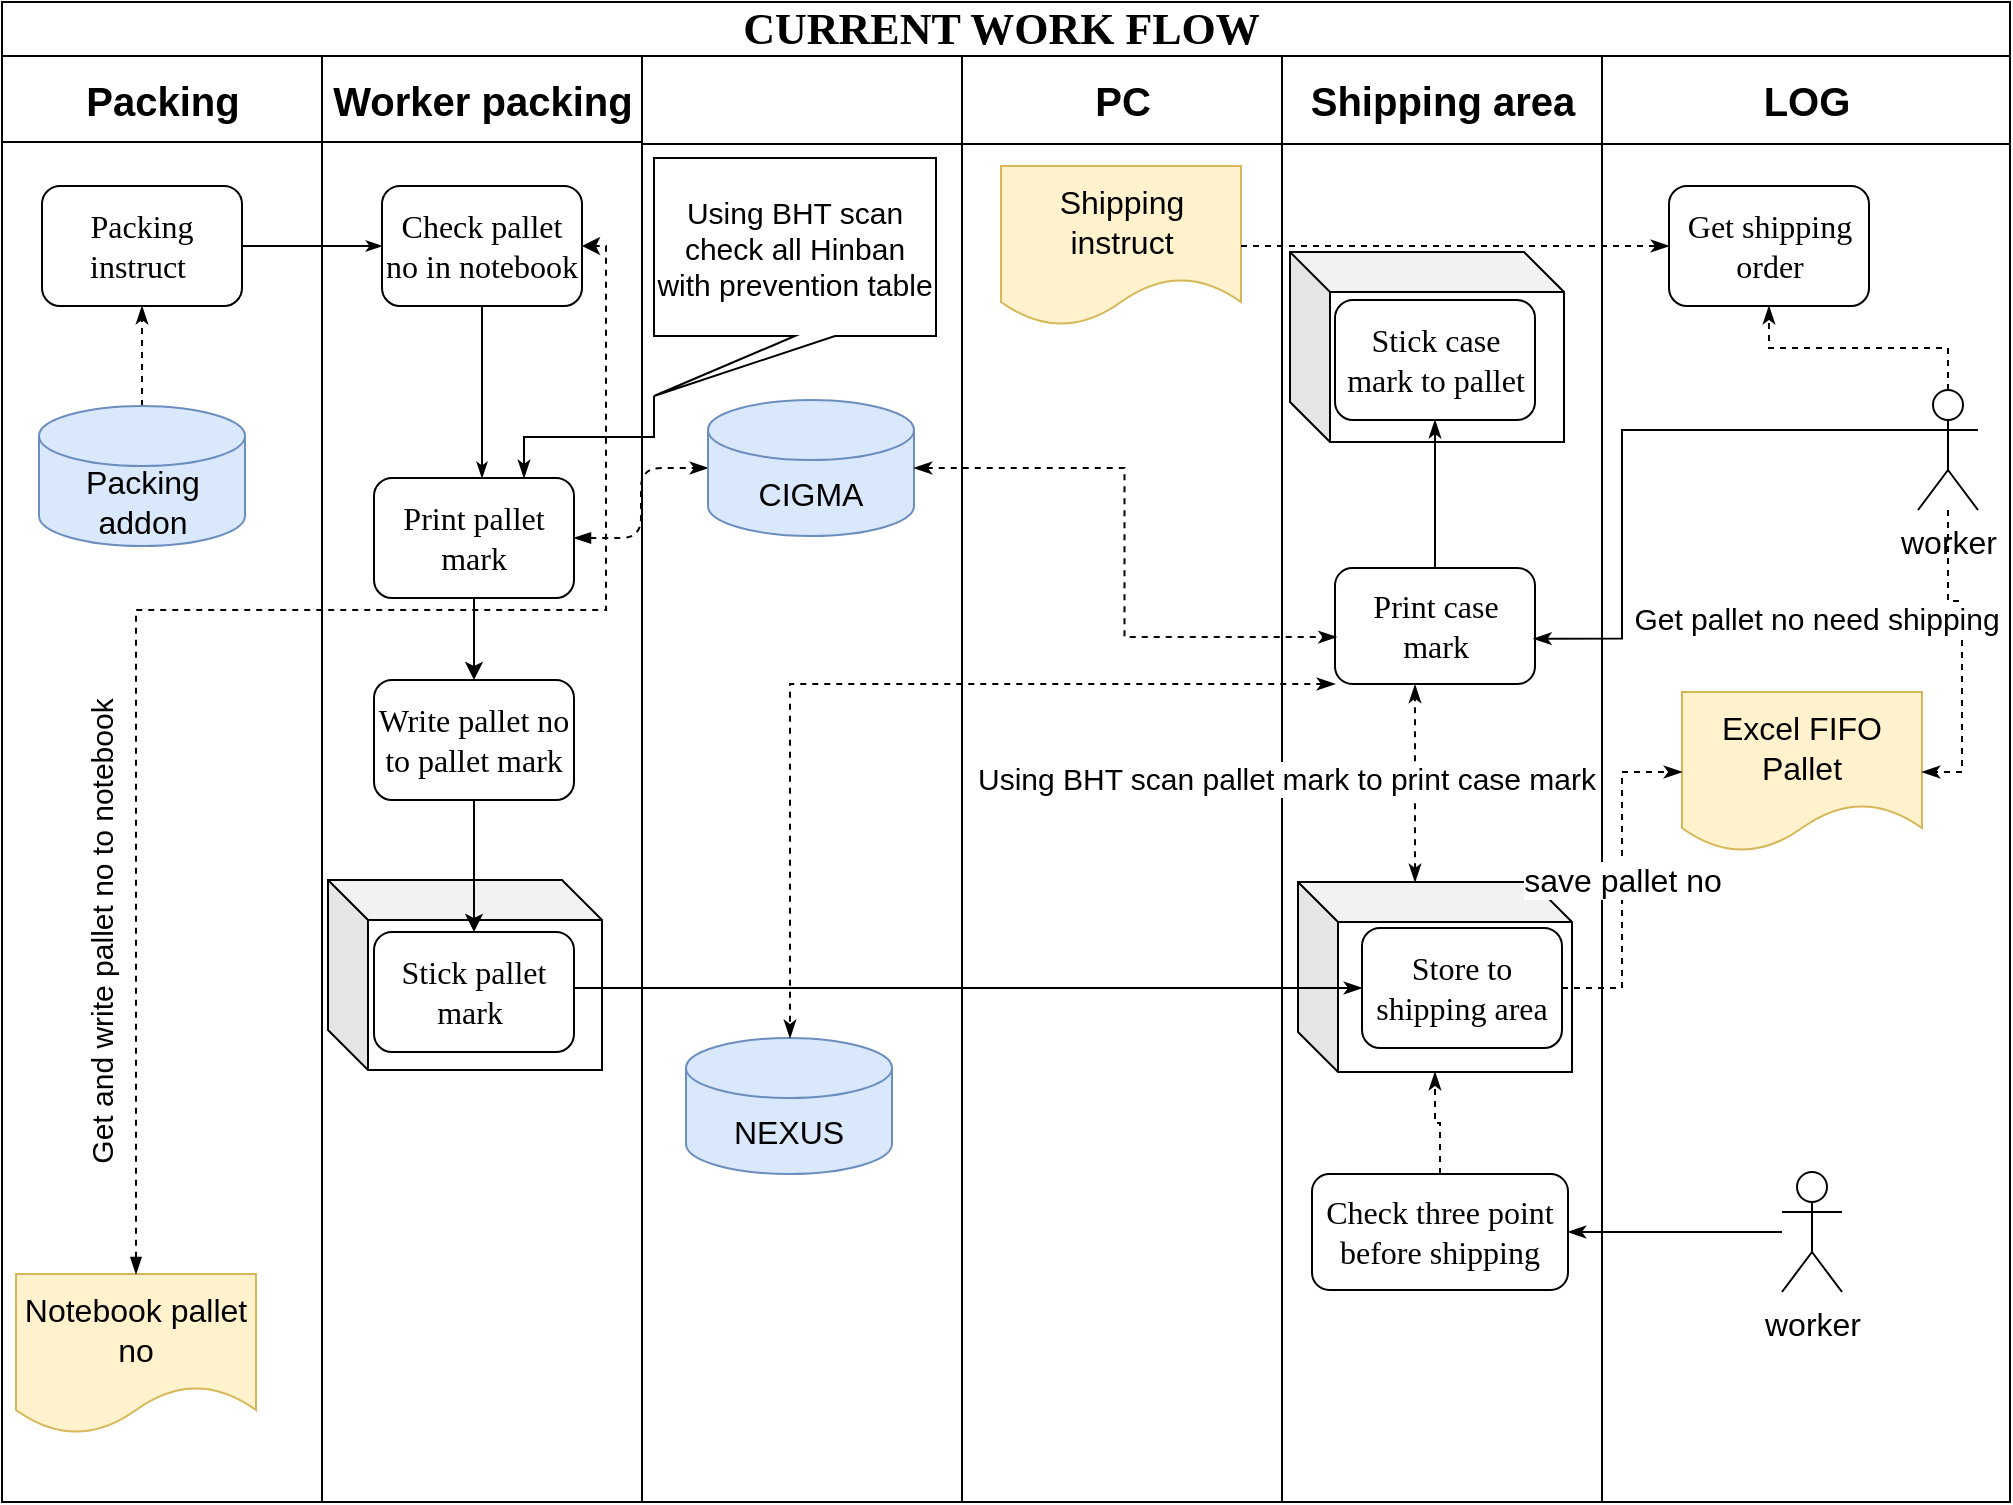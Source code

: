 <mxfile version="13.9.7" type="github" pages="2">
  <diagram name="Current" id="74e2e168-ea6b-b213-b513-2b3c1d86103e">
    <mxGraphModel dx="1185" dy="635" grid="0" gridSize="10" guides="1" tooltips="1" connect="1" arrows="1" fold="1" page="1" pageScale="1" pageWidth="1100" pageHeight="850" background="#ffffff" math="0" shadow="0">
      <root>
        <mxCell id="0" />
        <mxCell id="1" parent="0" />
        <mxCell id="77e6c97f196da883-1" value="CURRENT WORK FLOW&amp;nbsp;" style="swimlane;html=1;childLayout=stackLayout;startSize=27;rounded=0;shadow=0;labelBackgroundColor=none;strokeWidth=1;fontFamily=Verdana;fontSize=22;align=center;" parent="1" vertex="1">
          <mxGeometry x="26" y="40" width="1004" height="750" as="geometry" />
        </mxCell>
        <mxCell id="77e6c97f196da883-2" value="Packing" style="swimlane;html=1;startSize=43;fontSize=20;align=center;" parent="77e6c97f196da883-1" vertex="1">
          <mxGeometry y="27" width="160" height="723" as="geometry" />
        </mxCell>
        <mxCell id="77e6c97f196da883-8" value="Packing instruct&amp;nbsp;" style="rounded=1;whiteSpace=wrap;html=1;shadow=0;labelBackgroundColor=none;strokeWidth=1;fontFamily=Verdana;fontSize=16;align=center;fontStyle=0" parent="77e6c97f196da883-2" vertex="1">
          <mxGeometry x="20" y="65" width="100" height="60" as="geometry" />
        </mxCell>
        <mxCell id="e00w-yxAYKYn5aTXczRn-8" style="edgeStyle=orthogonalEdgeStyle;rounded=0;orthogonalLoop=1;jettySize=auto;html=1;entryX=0.5;entryY=1;entryDx=0;entryDy=0;dashed=1;startArrow=none;startFill=0;endArrow=classicThin;endFill=1;fontSize=16;" edge="1" parent="77e6c97f196da883-2" source="e00w-yxAYKYn5aTXczRn-7" target="77e6c97f196da883-8">
          <mxGeometry relative="1" as="geometry" />
        </mxCell>
        <mxCell id="e00w-yxAYKYn5aTXczRn-7" value="Packing addon" style="shape=cylinder3;whiteSpace=wrap;html=1;boundedLbl=1;backgroundOutline=1;size=15;fontSize=16;align=center;fillColor=#dae8fc;strokeColor=#6c8ebf;" vertex="1" parent="77e6c97f196da883-2">
          <mxGeometry x="18.5" y="175" width="103" height="70" as="geometry" />
        </mxCell>
        <mxCell id="e00w-yxAYKYn5aTXczRn-4" value="Notebook pallet no" style="shape=document;whiteSpace=wrap;html=1;boundedLbl=1;fontSize=16;align=center;fillColor=#fff2cc;strokeColor=#d6b656;" vertex="1" parent="77e6c97f196da883-2">
          <mxGeometry x="7" y="609" width="120" height="80" as="geometry" />
        </mxCell>
        <mxCell id="77e6c97f196da883-26" style="edgeStyle=orthogonalEdgeStyle;rounded=1;html=1;labelBackgroundColor=none;startArrow=none;startFill=0;startSize=5;endArrow=classicThin;endFill=1;endSize=5;jettySize=auto;orthogonalLoop=1;strokeWidth=1;fontFamily=Verdana;fontSize=8" parent="77e6c97f196da883-1" source="77e6c97f196da883-8" target="77e6c97f196da883-11" edge="1">
          <mxGeometry relative="1" as="geometry" />
        </mxCell>
        <mxCell id="77e6c97f196da883-28" style="edgeStyle=orthogonalEdgeStyle;rounded=1;html=1;labelBackgroundColor=none;startArrow=blockThin;startFill=1;endArrow=classicThin;endFill=1;jettySize=auto;orthogonalLoop=1;strokeWidth=1;fontFamily=Verdana;fontSize=8;entryX=0;entryY=0.5;entryDx=0;entryDy=0;entryPerimeter=0;dashed=1;" parent="77e6c97f196da883-1" source="77e6c97f196da883-9" target="e00w-yxAYKYn5aTXczRn-6" edge="1">
          <mxGeometry relative="1" as="geometry">
            <mxPoint x="350" y="212.0" as="targetPoint" />
          </mxGeometry>
        </mxCell>
        <mxCell id="77e6c97f196da883-3" value="Worker packing" style="swimlane;html=1;startSize=43;fontSize=20;" parent="77e6c97f196da883-1" vertex="1">
          <mxGeometry x="160" y="27" width="160" height="723" as="geometry" />
        </mxCell>
        <mxCell id="e00w-yxAYKYn5aTXczRn-12" value="" style="shape=cube;whiteSpace=wrap;html=1;boundedLbl=1;backgroundOutline=1;darkOpacity=0.05;darkOpacity2=0.1;labelBackgroundColor=none;fontSize=16;align=center;" vertex="1" parent="77e6c97f196da883-3">
          <mxGeometry x="3" y="412" width="137" height="95" as="geometry" />
        </mxCell>
        <mxCell id="77e6c97f196da883-11" value="Check pallet no in notebook" style="rounded=1;whiteSpace=wrap;html=1;shadow=0;labelBackgroundColor=none;strokeWidth=1;fontFamily=Verdana;fontSize=16;align=center;fontStyle=0" parent="77e6c97f196da883-3" vertex="1">
          <mxGeometry x="30" y="65" width="100" height="60" as="geometry" />
        </mxCell>
        <mxCell id="e00w-yxAYKYn5aTXczRn-1" style="edgeStyle=orthogonalEdgeStyle;rounded=0;orthogonalLoop=1;jettySize=auto;html=1;exitX=0.5;exitY=1;exitDx=0;exitDy=0;entryX=0.5;entryY=0;entryDx=0;entryDy=0;fontSize=22;" edge="1" parent="77e6c97f196da883-3" source="77e6c97f196da883-9" target="77e6c97f196da883-10">
          <mxGeometry relative="1" as="geometry" />
        </mxCell>
        <mxCell id="77e6c97f196da883-9" value="Print pallet mark" style="rounded=1;whiteSpace=wrap;html=1;shadow=0;labelBackgroundColor=none;strokeWidth=1;fontFamily=Verdana;fontSize=16;align=center;fontStyle=0" parent="77e6c97f196da883-3" vertex="1">
          <mxGeometry x="26" y="211" width="100" height="60" as="geometry" />
        </mxCell>
        <mxCell id="77e6c97f196da883-27" style="edgeStyle=orthogonalEdgeStyle;rounded=1;html=1;labelBackgroundColor=none;startArrow=none;startFill=0;startSize=5;endArrow=classicThin;endFill=1;endSize=5;jettySize=auto;orthogonalLoop=1;strokeWidth=1;fontFamily=Verdana;fontSize=8" parent="77e6c97f196da883-3" source="77e6c97f196da883-11" target="77e6c97f196da883-9" edge="1">
          <mxGeometry relative="1" as="geometry">
            <Array as="points">
              <mxPoint x="80" y="152" />
              <mxPoint x="80" y="152" />
            </Array>
          </mxGeometry>
        </mxCell>
        <mxCell id="e00w-yxAYKYn5aTXczRn-3" style="edgeStyle=orthogonalEdgeStyle;rounded=0;orthogonalLoop=1;jettySize=auto;html=1;exitX=0.5;exitY=1;exitDx=0;exitDy=0;fontSize=16;" edge="1" parent="77e6c97f196da883-3" source="77e6c97f196da883-10" target="e00w-yxAYKYn5aTXczRn-2">
          <mxGeometry relative="1" as="geometry" />
        </mxCell>
        <mxCell id="77e6c97f196da883-10" value="Write pallet no to pallet mark" style="rounded=1;whiteSpace=wrap;html=1;shadow=0;labelBackgroundColor=none;strokeWidth=1;fontFamily=Verdana;fontSize=16;align=center;" parent="77e6c97f196da883-3" vertex="1">
          <mxGeometry x="26" y="312" width="100" height="60" as="geometry" />
        </mxCell>
        <mxCell id="e00w-yxAYKYn5aTXczRn-2" value="Stick pallet mark&amp;nbsp;" style="rounded=1;whiteSpace=wrap;html=1;shadow=0;labelBackgroundColor=none;strokeWidth=1;fontFamily=Verdana;fontSize=16;align=center;" vertex="1" parent="77e6c97f196da883-3">
          <mxGeometry x="26" y="438" width="100" height="60" as="geometry" />
        </mxCell>
        <mxCell id="77e6c97f196da883-4" value="" style="swimlane;html=1;startSize=44;fontSize=20;" parent="77e6c97f196da883-1" vertex="1">
          <mxGeometry x="320" y="27" width="160" height="723" as="geometry" />
        </mxCell>
        <mxCell id="e00w-yxAYKYn5aTXczRn-6" value="CIGMA" style="shape=cylinder3;whiteSpace=wrap;html=1;boundedLbl=1;backgroundOutline=1;size=15;fontSize=16;align=center;labelBackgroundColor=none;fillColor=#dae8fc;strokeColor=#6c8ebf;" vertex="1" parent="77e6c97f196da883-4">
          <mxGeometry x="33" y="172" width="103" height="68" as="geometry" />
        </mxCell>
        <mxCell id="e00w-yxAYKYn5aTXczRn-24" value="Using BHT scan check all Hinban with prevention table" style="shape=callout;whiteSpace=wrap;html=1;perimeter=calloutPerimeter;labelBackgroundColor=none;fontSize=15;align=center;position2=0;" vertex="1" parent="77e6c97f196da883-4">
          <mxGeometry x="6" y="51" width="141" height="119" as="geometry" />
        </mxCell>
        <mxCell id="77e6c97f196da883-5" value="PC" style="swimlane;html=1;startSize=44;fontSize=20;" parent="77e6c97f196da883-1" vertex="1">
          <mxGeometry x="480" y="27" width="160" height="723" as="geometry" />
        </mxCell>
        <mxCell id="e00w-yxAYKYn5aTXczRn-11" value="Shipping instruct" style="shape=document;whiteSpace=wrap;html=1;boundedLbl=1;fontSize=16;align=center;fillColor=#fff2cc;strokeColor=#d6b656;" vertex="1" parent="77e6c97f196da883-5">
          <mxGeometry x="19.5" y="55" width="120" height="80" as="geometry" />
        </mxCell>
        <mxCell id="e00w-yxAYKYn5aTXczRn-15" style="edgeStyle=orthogonalEdgeStyle;rounded=0;orthogonalLoop=1;jettySize=auto;html=1;exitX=1;exitY=0.5;exitDx=0;exitDy=0;startArrow=none;startFill=0;endArrow=classicThin;endFill=1;fontSize=16;dashed=1;" edge="1" parent="77e6c97f196da883-1" source="e00w-yxAYKYn5aTXczRn-11" target="e00w-yxAYKYn5aTXczRn-14">
          <mxGeometry relative="1" as="geometry" />
        </mxCell>
        <mxCell id="77e6c97f196da883-6" value="Shipping area" style="swimlane;html=1;startSize=44;fontSize=20;" parent="77e6c97f196da883-1" vertex="1">
          <mxGeometry x="640" y="27" width="160" height="723" as="geometry" />
        </mxCell>
        <mxCell id="e00w-yxAYKYn5aTXczRn-34" value="" style="shape=cube;whiteSpace=wrap;html=1;boundedLbl=1;backgroundOutline=1;darkOpacity=0.05;darkOpacity2=0.1;labelBackgroundColor=none;fontSize=16;align=center;" vertex="1" parent="77e6c97f196da883-6">
          <mxGeometry x="4" y="98" width="137" height="95" as="geometry" />
        </mxCell>
        <mxCell id="e00w-yxAYKYn5aTXczRn-29" value="Using BHT scan pallet mark to print case mark" style="edgeStyle=orthogonalEdgeStyle;rounded=0;orthogonalLoop=1;jettySize=auto;html=1;exitX=0;exitY=0;exitDx=58.5;exitDy=0;exitPerimeter=0;entryX=0.4;entryY=1.006;entryDx=0;entryDy=0;entryPerimeter=0;dashed=1;startArrow=classicThin;startFill=1;endArrow=classicThin;endFill=1;fontSize=15;" edge="1" parent="77e6c97f196da883-6" source="e00w-yxAYKYn5aTXczRn-13" target="e00w-yxAYKYn5aTXczRn-27">
          <mxGeometry x="0.064" y="65" relative="1" as="geometry">
            <mxPoint as="offset" />
          </mxGeometry>
        </mxCell>
        <mxCell id="e00w-yxAYKYn5aTXczRn-13" value="" style="shape=cube;whiteSpace=wrap;html=1;boundedLbl=1;backgroundOutline=1;darkOpacity=0.05;darkOpacity2=0.1;labelBackgroundColor=none;fontSize=16;align=center;" vertex="1" parent="77e6c97f196da883-6">
          <mxGeometry x="8" y="413" width="137" height="95" as="geometry" />
        </mxCell>
        <mxCell id="e00w-yxAYKYn5aTXczRn-9" value="Store to shipping area" style="rounded=1;whiteSpace=wrap;html=1;shadow=0;labelBackgroundColor=none;strokeWidth=1;fontFamily=Verdana;fontSize=16;align=center;" vertex="1" parent="77e6c97f196da883-6">
          <mxGeometry x="40" y="436" width="100" height="60" as="geometry" />
        </mxCell>
        <mxCell id="e00w-yxAYKYn5aTXczRn-33" style="edgeStyle=orthogonalEdgeStyle;rounded=0;orthogonalLoop=1;jettySize=auto;html=1;exitX=0.5;exitY=0;exitDx=0;exitDy=0;startArrow=none;startFill=0;endArrow=classicThin;endFill=1;fontSize=15;" edge="1" parent="77e6c97f196da883-6" source="e00w-yxAYKYn5aTXczRn-27" target="e00w-yxAYKYn5aTXczRn-31">
          <mxGeometry relative="1" as="geometry">
            <mxPoint x="75" y="210" as="targetPoint" />
          </mxGeometry>
        </mxCell>
        <mxCell id="e00w-yxAYKYn5aTXczRn-27" value="Print case mark" style="rounded=1;whiteSpace=wrap;html=1;shadow=0;labelBackgroundColor=none;strokeWidth=1;fontFamily=Verdana;fontSize=16;align=center;fontStyle=0" vertex="1" parent="77e6c97f196da883-6">
          <mxGeometry x="26.5" y="256" width="100" height="58" as="geometry" />
        </mxCell>
        <mxCell id="e00w-yxAYKYn5aTXczRn-31" value="Stick case mark to pallet" style="rounded=1;whiteSpace=wrap;html=1;shadow=0;labelBackgroundColor=none;strokeWidth=1;fontFamily=Verdana;fontSize=16;align=center;fontStyle=0" vertex="1" parent="77e6c97f196da883-6">
          <mxGeometry x="26.5" y="122" width="100" height="60" as="geometry" />
        </mxCell>
        <mxCell id="e00w-yxAYKYn5aTXczRn-38" style="edgeStyle=orthogonalEdgeStyle;rounded=0;orthogonalLoop=1;jettySize=auto;html=1;exitX=0.5;exitY=0;exitDx=0;exitDy=0;startArrow=none;startFill=0;endArrow=classicThin;endFill=1;fontSize=15;dashed=1;" edge="1" parent="77e6c97f196da883-6" source="e00w-yxAYKYn5aTXczRn-36" target="e00w-yxAYKYn5aTXczRn-13">
          <mxGeometry relative="1" as="geometry" />
        </mxCell>
        <mxCell id="e00w-yxAYKYn5aTXczRn-36" value="Check three point before shipping" style="rounded=1;whiteSpace=wrap;html=1;shadow=0;labelBackgroundColor=none;strokeWidth=1;fontFamily=Verdana;fontSize=16;align=center;fontStyle=0" vertex="1" parent="77e6c97f196da883-6">
          <mxGeometry x="15" y="559" width="128" height="58" as="geometry" />
        </mxCell>
        <mxCell id="77e6c97f196da883-7" value="LOG" style="swimlane;html=1;startSize=44;fontSize=20;" parent="77e6c97f196da883-1" vertex="1">
          <mxGeometry x="800" y="27" width="204" height="723" as="geometry" />
        </mxCell>
        <mxCell id="e00w-yxAYKYn5aTXczRn-14" value="Get shipping order" style="rounded=1;whiteSpace=wrap;html=1;shadow=0;labelBackgroundColor=none;strokeWidth=1;fontFamily=Verdana;fontSize=16;align=center;fontStyle=0" vertex="1" parent="77e6c97f196da883-7">
          <mxGeometry x="33.5" y="65" width="100" height="60" as="geometry" />
        </mxCell>
        <mxCell id="e00w-yxAYKYn5aTXczRn-16" value="Excel FIFO Pallet" style="shape=document;whiteSpace=wrap;html=1;boundedLbl=1;fontSize=16;align=center;fillColor=#fff2cc;strokeColor=#d6b656;" vertex="1" parent="77e6c97f196da883-7">
          <mxGeometry x="40" y="318" width="120" height="80" as="geometry" />
        </mxCell>
        <mxCell id="e00w-yxAYKYn5aTXczRn-19" style="edgeStyle=orthogonalEdgeStyle;rounded=0;orthogonalLoop=1;jettySize=auto;html=1;exitX=0.5;exitY=0;exitDx=0;exitDy=0;exitPerimeter=0;entryX=0.5;entryY=1;entryDx=0;entryDy=0;dashed=1;startArrow=none;startFill=0;endArrow=classicThin;endFill=1;fontSize=16;" edge="1" parent="77e6c97f196da883-7" source="e00w-yxAYKYn5aTXczRn-18" target="e00w-yxAYKYn5aTXczRn-14">
          <mxGeometry relative="1" as="geometry" />
        </mxCell>
        <mxCell id="e00w-yxAYKYn5aTXczRn-20" style="edgeStyle=orthogonalEdgeStyle;rounded=0;orthogonalLoop=1;jettySize=auto;html=1;entryX=1;entryY=0.5;entryDx=0;entryDy=0;dashed=1;startArrow=none;startFill=0;endArrow=classicThin;endFill=1;fontSize=16;" edge="1" parent="77e6c97f196da883-7" source="e00w-yxAYKYn5aTXczRn-18" target="e00w-yxAYKYn5aTXczRn-16">
          <mxGeometry relative="1" as="geometry" />
        </mxCell>
        <mxCell id="e00w-yxAYKYn5aTXczRn-21" value="Get pallet no need shipping" style="edgeLabel;html=1;align=center;verticalAlign=middle;resizable=0;points=[];fontSize=15;" vertex="1" connectable="0" parent="e00w-yxAYKYn5aTXczRn-20">
          <mxGeometry x="-0.343" relative="1" as="geometry">
            <mxPoint x="-72.33" y="8.5" as="offset" />
          </mxGeometry>
        </mxCell>
        <mxCell id="e00w-yxAYKYn5aTXczRn-18" value="worker" style="shape=umlActor;verticalLabelPosition=bottom;verticalAlign=top;html=1;outlineConnect=0;labelBackgroundColor=none;fontSize=16;align=center;" vertex="1" parent="77e6c97f196da883-7">
          <mxGeometry x="158" y="167" width="30" height="60" as="geometry" />
        </mxCell>
        <mxCell id="e00w-yxAYKYn5aTXczRn-35" value="worker" style="shape=umlActor;verticalLabelPosition=bottom;verticalAlign=top;html=1;outlineConnect=0;labelBackgroundColor=none;fontSize=16;align=center;" vertex="1" parent="77e6c97f196da883-7">
          <mxGeometry x="90" y="558" width="30" height="60" as="geometry" />
        </mxCell>
        <mxCell id="e00w-yxAYKYn5aTXczRn-5" style="edgeStyle=orthogonalEdgeStyle;rounded=0;orthogonalLoop=1;jettySize=auto;html=1;entryX=1;entryY=0.5;entryDx=0;entryDy=0;fontSize=16;startArrow=blockThin;startFill=1;dashed=1;" edge="1" parent="77e6c97f196da883-1" source="e00w-yxAYKYn5aTXczRn-4" target="77e6c97f196da883-11">
          <mxGeometry relative="1" as="geometry">
            <Array as="points">
              <mxPoint x="67" y="304" />
              <mxPoint x="302" y="304" />
              <mxPoint x="302" y="122" />
            </Array>
          </mxGeometry>
        </mxCell>
        <mxCell id="e00w-yxAYKYn5aTXczRn-22" value="Get and write pallet no to notebook" style="edgeLabel;html=1;align=center;verticalAlign=middle;resizable=0;points=[];fontSize=15;horizontal=0;" vertex="1" connectable="0" parent="e00w-yxAYKYn5aTXczRn-5">
          <mxGeometry x="0.019" y="-1" relative="1" as="geometry">
            <mxPoint x="-73.5" y="160" as="offset" />
          </mxGeometry>
        </mxCell>
        <mxCell id="e00w-yxAYKYn5aTXczRn-10" style="edgeStyle=orthogonalEdgeStyle;rounded=0;orthogonalLoop=1;jettySize=auto;html=1;exitX=1;exitY=0.5;exitDx=0;exitDy=0;entryX=0;entryY=0.5;entryDx=0;entryDy=0;startArrow=none;startFill=0;endArrow=classicThin;endFill=1;fontSize=16;" edge="1" parent="77e6c97f196da883-1" source="e00w-yxAYKYn5aTXczRn-2" target="e00w-yxAYKYn5aTXczRn-9">
          <mxGeometry relative="1" as="geometry">
            <Array as="points">
              <mxPoint x="286" y="493" />
            </Array>
          </mxGeometry>
        </mxCell>
        <mxCell id="e00w-yxAYKYn5aTXczRn-17" value="save pallet no" style="edgeStyle=orthogonalEdgeStyle;rounded=0;orthogonalLoop=1;jettySize=auto;html=1;exitX=1;exitY=0.5;exitDx=0;exitDy=0;entryX=0;entryY=0.5;entryDx=0;entryDy=0;dashed=1;startArrow=none;startFill=0;endArrow=classicThin;endFill=1;fontSize=16;" edge="1" parent="77e6c97f196da883-1" source="e00w-yxAYKYn5aTXczRn-9" target="e00w-yxAYKYn5aTXczRn-16">
          <mxGeometry relative="1" as="geometry" />
        </mxCell>
        <mxCell id="e00w-yxAYKYn5aTXczRn-26" style="edgeStyle=orthogonalEdgeStyle;rounded=0;orthogonalLoop=1;jettySize=auto;html=1;exitX=0;exitY=0;exitDx=0;exitDy=119.0;exitPerimeter=0;entryX=0.75;entryY=0;entryDx=0;entryDy=0;startArrow=none;startFill=0;endArrow=classicThin;endFill=1;fontSize=15;" edge="1" parent="77e6c97f196da883-1" source="e00w-yxAYKYn5aTXczRn-24" target="77e6c97f196da883-9">
          <mxGeometry relative="1" as="geometry" />
        </mxCell>
        <mxCell id="e00w-yxAYKYn5aTXczRn-28" style="edgeStyle=orthogonalEdgeStyle;rounded=0;orthogonalLoop=1;jettySize=auto;html=1;exitX=1;exitY=0.5;exitDx=0;exitDy=0;exitPerimeter=0;startArrow=classicThin;startFill=1;endArrow=classicThin;endFill=1;fontSize=15;dashed=1;entryX=0.008;entryY=0.595;entryDx=0;entryDy=0;entryPerimeter=0;" edge="1" parent="77e6c97f196da883-1" source="e00w-yxAYKYn5aTXczRn-6" target="e00w-yxAYKYn5aTXczRn-27">
          <mxGeometry relative="1" as="geometry" />
        </mxCell>
        <mxCell id="e00w-yxAYKYn5aTXczRn-30" style="edgeStyle=orthogonalEdgeStyle;rounded=0;orthogonalLoop=1;jettySize=auto;html=1;exitX=0;exitY=0.333;exitDx=0;exitDy=0;exitPerimeter=0;startArrow=none;startFill=0;endArrow=classicThin;endFill=1;fontSize=15;entryX=0.992;entryY=0.609;entryDx=0;entryDy=0;entryPerimeter=0;" edge="1" parent="77e6c97f196da883-1" source="e00w-yxAYKYn5aTXczRn-18" target="e00w-yxAYKYn5aTXczRn-27">
          <mxGeometry relative="1" as="geometry">
            <Array as="points">
              <mxPoint x="810" y="214" />
              <mxPoint x="810" y="318" />
            </Array>
          </mxGeometry>
        </mxCell>
        <mxCell id="e00w-yxAYKYn5aTXczRn-37" style="edgeStyle=orthogonalEdgeStyle;rounded=0;orthogonalLoop=1;jettySize=auto;html=1;entryX=1;entryY=0.5;entryDx=0;entryDy=0;startArrow=none;startFill=0;endArrow=classicThin;endFill=1;fontSize=15;" edge="1" parent="77e6c97f196da883-1" source="e00w-yxAYKYn5aTXczRn-35" target="e00w-yxAYKYn5aTXczRn-36">
          <mxGeometry relative="1" as="geometry" />
        </mxCell>
        <mxCell id="s5CG_gHvKGmUseortpxA-1" value="NEXUS" style="shape=cylinder3;whiteSpace=wrap;html=1;boundedLbl=1;backgroundOutline=1;size=15;fontSize=16;align=center;labelBackgroundColor=none;fillColor=#dae8fc;strokeColor=#6c8ebf;" vertex="1" parent="1">
          <mxGeometry x="368" y="558" width="103" height="68" as="geometry" />
        </mxCell>
        <mxCell id="s5CG_gHvKGmUseortpxA-2" style="edgeStyle=orthogonalEdgeStyle;rounded=0;orthogonalLoop=1;jettySize=auto;html=1;exitX=0;exitY=1;exitDx=0;exitDy=0;dashed=1;startArrow=classicThin;startFill=1;endArrow=classicThin;endFill=1;fontSize=15;" edge="1" parent="1" source="e00w-yxAYKYn5aTXczRn-27" target="s5CG_gHvKGmUseortpxA-1">
          <mxGeometry relative="1" as="geometry">
            <Array as="points">
              <mxPoint x="420" y="381" />
            </Array>
          </mxGeometry>
        </mxCell>
      </root>
    </mxGraphModel>
  </diagram>
  <diagram name="Future" id="eqZoArt0mq8MgodFWQRX">
    <mxGraphModel dx="1422" dy="762" grid="0" gridSize="10" guides="1" tooltips="1" connect="1" arrows="1" fold="1" page="1" pageScale="1" pageWidth="1100" pageHeight="850" background="#ffffff" math="0" shadow="0">
      <root>
        <mxCell id="B8QY8wbBtPq4I7X3Ei7j-0" />
        <mxCell id="B8QY8wbBtPq4I7X3Ei7j-1" parent="B8QY8wbBtPq4I7X3Ei7j-0" />
        <mxCell id="B8QY8wbBtPq4I7X3Ei7j-2" value="FUTURE WORK FLOW&amp;nbsp;" style="swimlane;html=1;childLayout=stackLayout;startSize=27;rounded=0;shadow=0;labelBackgroundColor=none;strokeWidth=1;fontFamily=Verdana;fontSize=22;align=center;" vertex="1" parent="B8QY8wbBtPq4I7X3Ei7j-1">
          <mxGeometry x="26" y="40" width="1013.5" height="750" as="geometry" />
        </mxCell>
        <mxCell id="B8QY8wbBtPq4I7X3Ei7j-3" value="Packing" style="swimlane;html=1;startSize=43;fontSize=20;align=center;" vertex="1" parent="B8QY8wbBtPq4I7X3Ei7j-2">
          <mxGeometry y="27" width="160" height="723" as="geometry" />
        </mxCell>
        <mxCell id="B8QY8wbBtPq4I7X3Ei7j-4" value="Packing instruct&amp;nbsp;" style="rounded=1;whiteSpace=wrap;html=1;shadow=0;labelBackgroundColor=none;strokeWidth=1;fontFamily=Verdana;fontSize=16;align=center;fontStyle=0" vertex="1" parent="B8QY8wbBtPq4I7X3Ei7j-3">
          <mxGeometry x="20" y="65" width="100" height="60" as="geometry" />
        </mxCell>
        <mxCell id="B8QY8wbBtPq4I7X3Ei7j-5" style="edgeStyle=orthogonalEdgeStyle;rounded=0;orthogonalLoop=1;jettySize=auto;html=1;entryX=0.5;entryY=1;entryDx=0;entryDy=0;dashed=1;startArrow=none;startFill=0;endArrow=classicThin;endFill=1;fontSize=16;" edge="1" parent="B8QY8wbBtPq4I7X3Ei7j-3" source="B8QY8wbBtPq4I7X3Ei7j-6" target="B8QY8wbBtPq4I7X3Ei7j-4">
          <mxGeometry relative="1" as="geometry" />
        </mxCell>
        <mxCell id="B8QY8wbBtPq4I7X3Ei7j-6" value="Packing addon" style="shape=cylinder3;whiteSpace=wrap;html=1;boundedLbl=1;backgroundOutline=1;size=15;fontSize=16;align=center;fillColor=#dae8fc;strokeColor=#6c8ebf;" vertex="1" parent="B8QY8wbBtPq4I7X3Ei7j-3">
          <mxGeometry x="18.5" y="175" width="103" height="70" as="geometry" />
        </mxCell>
        <mxCell id="yw4HqE5ja8Tq_uy6SZgm-0" value="FIFO PALLET" style="shape=cylinder3;whiteSpace=wrap;html=1;boundedLbl=1;backgroundOutline=1;size=15;fontSize=16;align=center;fillColor=#dae8fc;strokeColor=#6c8ebf;" vertex="1" parent="B8QY8wbBtPq4I7X3Ei7j-3">
          <mxGeometry x="15" y="606" width="103" height="70" as="geometry" />
        </mxCell>
        <mxCell id="B8QY8wbBtPq4I7X3Ei7j-10" value="Worker packing" style="swimlane;html=1;startSize=43;fontSize=20;" vertex="1" parent="B8QY8wbBtPq4I7X3Ei7j-2">
          <mxGeometry x="160" y="27" width="160" height="723" as="geometry" />
        </mxCell>
        <mxCell id="B8QY8wbBtPq4I7X3Ei7j-11" value="" style="shape=cube;whiteSpace=wrap;html=1;boundedLbl=1;backgroundOutline=1;darkOpacity=0.05;darkOpacity2=0.1;labelBackgroundColor=none;fontSize=16;align=center;" vertex="1" parent="B8QY8wbBtPq4I7X3Ei7j-10">
          <mxGeometry x="3" y="412" width="137" height="95" as="geometry" />
        </mxCell>
        <mxCell id="B8QY8wbBtPq4I7X3Ei7j-13" style="edgeStyle=orthogonalEdgeStyle;rounded=0;orthogonalLoop=1;jettySize=auto;html=1;exitX=0.5;exitY=1;exitDx=0;exitDy=0;fontSize=22;" edge="1" parent="B8QY8wbBtPq4I7X3Ei7j-10" source="B8QY8wbBtPq4I7X3Ei7j-14" target="B8QY8wbBtPq4I7X3Ei7j-11">
          <mxGeometry relative="1" as="geometry">
            <mxPoint x="76" y="312" as="targetPoint" />
            <Array as="points">
              <mxPoint x="72" y="271" />
            </Array>
          </mxGeometry>
        </mxCell>
        <mxCell id="B8QY8wbBtPq4I7X3Ei7j-14" value="Print pallet mark, have pallet no" style="rounded=1;whiteSpace=wrap;html=1;shadow=0;labelBackgroundColor=none;strokeWidth=1;fontFamily=Verdana;fontSize=16;align=center;fontStyle=0" vertex="1" parent="B8QY8wbBtPq4I7X3Ei7j-10">
          <mxGeometry x="26" y="211" width="100" height="60" as="geometry" />
        </mxCell>
        <mxCell id="B8QY8wbBtPq4I7X3Ei7j-18" value="Stick pallet mark&amp;nbsp;" style="rounded=1;whiteSpace=wrap;html=1;shadow=0;labelBackgroundColor=none;strokeWidth=1;fontFamily=Verdana;fontSize=16;align=center;" vertex="1" parent="B8QY8wbBtPq4I7X3Ei7j-10">
          <mxGeometry x="26" y="438" width="100" height="60" as="geometry" />
        </mxCell>
        <mxCell id="B8QY8wbBtPq4I7X3Ei7j-19" value="" style="swimlane;html=1;startSize=44;fontSize=20;" vertex="1" parent="B8QY8wbBtPq4I7X3Ei7j-2">
          <mxGeometry x="320" y="27" width="160" height="723" as="geometry" />
        </mxCell>
        <mxCell id="B8QY8wbBtPq4I7X3Ei7j-21" value="Using BHT scan check all Hinban with prevention table" style="shape=callout;whiteSpace=wrap;html=1;perimeter=calloutPerimeter;labelBackgroundColor=none;fontSize=15;align=center;position2=0;" vertex="1" parent="B8QY8wbBtPq4I7X3Ei7j-19">
          <mxGeometry x="6" y="51" width="141" height="119" as="geometry" />
        </mxCell>
        <mxCell id="yw4HqE5ja8Tq_uy6SZgm-3" value="NEXUS" style="shape=cylinder3;whiteSpace=wrap;html=1;boundedLbl=1;backgroundOutline=1;size=15;fontSize=16;align=center;labelBackgroundColor=none;fillColor=#dae8fc;strokeColor=#6c8ebf;" vertex="1" parent="B8QY8wbBtPq4I7X3Ei7j-19">
          <mxGeometry x="22" y="491" width="103" height="68" as="geometry" />
        </mxCell>
        <mxCell id="B8QY8wbBtPq4I7X3Ei7j-22" value="PC" style="swimlane;html=1;startSize=44;fontSize=20;" vertex="1" parent="B8QY8wbBtPq4I7X3Ei7j-2">
          <mxGeometry x="480" y="27" width="160" height="723" as="geometry" />
        </mxCell>
        <mxCell id="B8QY8wbBtPq4I7X3Ei7j-20" value="CIGMA" style="shape=cylinder3;whiteSpace=wrap;html=1;boundedLbl=1;backgroundOutline=1;size=15;fontSize=16;align=center;labelBackgroundColor=none;fillColor=#dae8fc;strokeColor=#6c8ebf;" vertex="1" parent="B8QY8wbBtPq4I7X3Ei7j-22">
          <mxGeometry x="19.5" y="256" width="103" height="68" as="geometry" />
        </mxCell>
        <mxCell id="yw4HqE5ja8Tq_uy6SZgm-2" value="PPS" style="shape=cylinder3;whiteSpace=wrap;html=1;boundedLbl=1;backgroundOutline=1;size=15;fontSize=16;align=center;labelBackgroundColor=none;fillColor=#dae8fc;strokeColor=#6c8ebf;" vertex="1" parent="B8QY8wbBtPq4I7X3Ei7j-22">
          <mxGeometry x="23" y="61" width="107" height="68" as="geometry" />
        </mxCell>
        <mxCell id="B8QY8wbBtPq4I7X3Ei7j-24" style="edgeStyle=orthogonalEdgeStyle;rounded=0;orthogonalLoop=1;jettySize=auto;html=1;exitX=1;exitY=0.5;exitDx=0;exitDy=0;startArrow=classicThin;startFill=1;endArrow=classicThin;endFill=1;fontSize=16;dashed=1;exitPerimeter=0;" edge="1" parent="B8QY8wbBtPq4I7X3Ei7j-2" source="yw4HqE5ja8Tq_uy6SZgm-2" target="B8QY8wbBtPq4I7X3Ei7j-36">
          <mxGeometry relative="1" as="geometry">
            <mxPoint x="619.5" y="122" as="sourcePoint" />
          </mxGeometry>
        </mxCell>
        <mxCell id="B8QY8wbBtPq4I7X3Ei7j-25" value="Shipping area" style="swimlane;html=1;startSize=44;fontSize=20;" vertex="1" parent="B8QY8wbBtPq4I7X3Ei7j-2">
          <mxGeometry x="640" y="27" width="169.5" height="723" as="geometry" />
        </mxCell>
        <mxCell id="B8QY8wbBtPq4I7X3Ei7j-26" value="" style="shape=cube;whiteSpace=wrap;html=1;boundedLbl=1;backgroundOutline=1;darkOpacity=0.05;darkOpacity2=0.1;labelBackgroundColor=none;fontSize=16;align=center;" vertex="1" parent="B8QY8wbBtPq4I7X3Ei7j-25">
          <mxGeometry x="4" y="98" width="137" height="95" as="geometry" />
        </mxCell>
        <mxCell id="B8QY8wbBtPq4I7X3Ei7j-27" value="Using BHT scan pallet mark to print case mark" style="edgeStyle=orthogonalEdgeStyle;rounded=0;orthogonalLoop=1;jettySize=auto;html=1;exitX=0;exitY=0;exitDx=58.5;exitDy=0;exitPerimeter=0;entryX=0.4;entryY=1.006;entryDx=0;entryDy=0;entryPerimeter=0;dashed=1;startArrow=classicThin;startFill=1;endArrow=classicThin;endFill=1;fontSize=15;" edge="1" parent="B8QY8wbBtPq4I7X3Ei7j-25" source="B8QY8wbBtPq4I7X3Ei7j-28" target="B8QY8wbBtPq4I7X3Ei7j-31">
          <mxGeometry x="0.064" y="65" relative="1" as="geometry">
            <mxPoint as="offset" />
          </mxGeometry>
        </mxCell>
        <mxCell id="B8QY8wbBtPq4I7X3Ei7j-28" value="" style="shape=cube;whiteSpace=wrap;html=1;boundedLbl=1;backgroundOutline=1;darkOpacity=0.05;darkOpacity2=0.1;labelBackgroundColor=none;fontSize=16;align=center;" vertex="1" parent="B8QY8wbBtPq4I7X3Ei7j-25">
          <mxGeometry x="8" y="381" width="137" height="95" as="geometry" />
        </mxCell>
        <mxCell id="B8QY8wbBtPq4I7X3Ei7j-29" value="Store to shipping area" style="rounded=1;whiteSpace=wrap;html=1;shadow=0;labelBackgroundColor=none;strokeWidth=1;fontFamily=Verdana;fontSize=16;align=center;" vertex="1" parent="B8QY8wbBtPq4I7X3Ei7j-25">
          <mxGeometry x="40" y="404" width="100" height="60" as="geometry" />
        </mxCell>
        <mxCell id="B8QY8wbBtPq4I7X3Ei7j-30" style="edgeStyle=orthogonalEdgeStyle;rounded=0;orthogonalLoop=1;jettySize=auto;html=1;exitX=0.5;exitY=0;exitDx=0;exitDy=0;startArrow=none;startFill=0;endArrow=classicThin;endFill=1;fontSize=15;" edge="1" parent="B8QY8wbBtPq4I7X3Ei7j-25" source="B8QY8wbBtPq4I7X3Ei7j-31" target="B8QY8wbBtPq4I7X3Ei7j-32">
          <mxGeometry relative="1" as="geometry">
            <mxPoint x="75" y="210" as="targetPoint" />
          </mxGeometry>
        </mxCell>
        <mxCell id="B8QY8wbBtPq4I7X3Ei7j-31" value="Print case mark" style="rounded=1;whiteSpace=wrap;html=1;shadow=0;labelBackgroundColor=none;strokeWidth=1;fontFamily=Verdana;fontSize=16;align=center;fontStyle=0" vertex="1" parent="B8QY8wbBtPq4I7X3Ei7j-25">
          <mxGeometry x="26.5" y="256" width="100" height="58" as="geometry" />
        </mxCell>
        <mxCell id="B8QY8wbBtPq4I7X3Ei7j-32" value="Stick case mark to pallet" style="rounded=1;whiteSpace=wrap;html=1;shadow=0;labelBackgroundColor=none;strokeWidth=1;fontFamily=Verdana;fontSize=16;align=center;fontStyle=0" vertex="1" parent="B8QY8wbBtPq4I7X3Ei7j-25">
          <mxGeometry x="26.5" y="122" width="100" height="60" as="geometry" />
        </mxCell>
        <mxCell id="B8QY8wbBtPq4I7X3Ei7j-33" style="edgeStyle=orthogonalEdgeStyle;rounded=0;orthogonalLoop=1;jettySize=auto;html=1;exitX=0.5;exitY=0;exitDx=0;exitDy=0;startArrow=none;startFill=0;endArrow=classicThin;endFill=1;fontSize=15;dashed=1;" edge="1" parent="B8QY8wbBtPq4I7X3Ei7j-25" source="yw4HqE5ja8Tq_uy6SZgm-8" target="B8QY8wbBtPq4I7X3Ei7j-28">
          <mxGeometry relative="1" as="geometry">
            <mxPoint x="79" y="559" as="sourcePoint" />
          </mxGeometry>
        </mxCell>
        <mxCell id="yw4HqE5ja8Tq_uy6SZgm-8" value="&lt;span style=&quot;font-family: &amp;#34;verdana&amp;#34; ; font-size: 16px&quot;&gt;Check three point by QR code&lt;/span&gt;" style="rhombus;whiteSpace=wrap;html=1;labelBackgroundColor=none;fontSize=15;align=center;" vertex="1" parent="B8QY8wbBtPq4I7X3Ei7j-25">
          <mxGeometry x="-24.5" y="538" width="194" height="148" as="geometry" />
        </mxCell>
        <mxCell id="yw4HqE5ja8Tq_uy6SZgm-13" style="edgeStyle=orthogonalEdgeStyle;rounded=0;orthogonalLoop=1;jettySize=auto;html=1;exitX=0;exitY=0.5;exitDx=0;exitDy=0;startArrow=none;startFill=0;endArrow=classicThin;endFill=1;fontSize=15;" edge="1" parent="B8QY8wbBtPq4I7X3Ei7j-25" source="yw4HqE5ja8Tq_uy6SZgm-8" target="B8QY8wbBtPq4I7X3Ei7j-26">
          <mxGeometry relative="1" as="geometry">
            <Array as="points">
              <mxPoint x="-24" y="470" />
              <mxPoint x="-182" y="470" />
              <mxPoint x="-182" y="146" />
            </Array>
          </mxGeometry>
        </mxCell>
        <mxCell id="yw4HqE5ja8Tq_uy6SZgm-14" value="NG" style="edgeLabel;html=1;align=center;verticalAlign=middle;resizable=0;points=[];fontSize=15;" vertex="1" connectable="0" parent="yw4HqE5ja8Tq_uy6SZgm-13">
          <mxGeometry x="-0.211" y="-2" relative="1" as="geometry">
            <mxPoint x="1" as="offset" />
          </mxGeometry>
        </mxCell>
        <mxCell id="B8QY8wbBtPq4I7X3Ei7j-35" value="LOG" style="swimlane;html=1;startSize=44;fontSize=20;" vertex="1" parent="B8QY8wbBtPq4I7X3Ei7j-2">
          <mxGeometry x="809.5" y="27" width="204" height="723" as="geometry" />
        </mxCell>
        <mxCell id="B8QY8wbBtPq4I7X3Ei7j-36" value="Get shipping order" style="rounded=1;whiteSpace=wrap;html=1;shadow=0;labelBackgroundColor=none;strokeWidth=1;fontFamily=Verdana;fontSize=16;align=center;fontStyle=0" vertex="1" parent="B8QY8wbBtPq4I7X3Ei7j-35">
          <mxGeometry x="33.5" y="65" width="100" height="60" as="geometry" />
        </mxCell>
        <mxCell id="B8QY8wbBtPq4I7X3Ei7j-38" style="edgeStyle=orthogonalEdgeStyle;rounded=0;orthogonalLoop=1;jettySize=auto;html=1;exitX=0.5;exitY=0;exitDx=0;exitDy=0;exitPerimeter=0;entryX=0.5;entryY=1;entryDx=0;entryDy=0;dashed=1;startArrow=none;startFill=0;endArrow=classicThin;endFill=1;fontSize=16;" edge="1" parent="B8QY8wbBtPq4I7X3Ei7j-35" source="B8QY8wbBtPq4I7X3Ei7j-41" target="B8QY8wbBtPq4I7X3Ei7j-36">
          <mxGeometry relative="1" as="geometry" />
        </mxCell>
        <mxCell id="B8QY8wbBtPq4I7X3Ei7j-41" value="worker" style="shape=umlActor;verticalLabelPosition=bottom;verticalAlign=top;html=1;outlineConnect=0;labelBackgroundColor=none;fontSize=16;align=center;" vertex="1" parent="B8QY8wbBtPq4I7X3Ei7j-35">
          <mxGeometry x="158" y="167" width="30" height="60" as="geometry" />
        </mxCell>
        <mxCell id="B8QY8wbBtPq4I7X3Ei7j-42" value="worker" style="shape=umlActor;verticalLabelPosition=bottom;verticalAlign=top;html=1;outlineConnect=0;labelBackgroundColor=none;fontSize=16;align=center;" vertex="1" parent="B8QY8wbBtPq4I7X3Ei7j-35">
          <mxGeometry x="87" y="337" width="30" height="60" as="geometry" />
        </mxCell>
        <mxCell id="yw4HqE5ja8Tq_uy6SZgm-10" value="Export" style="rounded=1;whiteSpace=wrap;html=1;shadow=0;labelBackgroundColor=none;strokeWidth=1;fontFamily=Verdana;fontSize=16;align=center;" vertex="1" parent="B8QY8wbBtPq4I7X3Ei7j-35">
          <mxGeometry x="66" y="580.5" width="100" height="60" as="geometry" />
        </mxCell>
        <mxCell id="B8QY8wbBtPq4I7X3Ei7j-43" style="edgeStyle=orthogonalEdgeStyle;rounded=0;orthogonalLoop=1;jettySize=auto;html=1;fontSize=16;startArrow=blockThin;startFill=1;dashed=1;" edge="1" parent="B8QY8wbBtPq4I7X3Ei7j-2">
          <mxGeometry relative="1" as="geometry">
            <mxPoint x="67" y="636" as="sourcePoint" />
            <mxPoint x="186" y="268" as="targetPoint" />
            <Array as="points">
              <mxPoint x="67" y="304" />
              <mxPoint x="131" y="304" />
              <mxPoint x="131" y="268" />
            </Array>
          </mxGeometry>
        </mxCell>
        <mxCell id="B8QY8wbBtPq4I7X3Ei7j-44" value="Auto increment pallet no" style="edgeLabel;html=1;align=center;verticalAlign=middle;resizable=0;points=[];fontSize=15;horizontal=0;" vertex="1" connectable="0" parent="B8QY8wbBtPq4I7X3Ei7j-43">
          <mxGeometry x="0.019" y="-1" relative="1" as="geometry">
            <mxPoint x="-15" y="28" as="offset" />
          </mxGeometry>
        </mxCell>
        <mxCell id="B8QY8wbBtPq4I7X3Ei7j-45" style="edgeStyle=orthogonalEdgeStyle;rounded=0;orthogonalLoop=1;jettySize=auto;html=1;exitX=1;exitY=0.5;exitDx=0;exitDy=0;startArrow=none;startFill=0;endArrow=classicThin;endFill=1;fontSize=16;entryX=0;entryY=0.5;entryDx=0;entryDy=0;" edge="1" parent="B8QY8wbBtPq4I7X3Ei7j-2" source="B8QY8wbBtPq4I7X3Ei7j-18" target="B8QY8wbBtPq4I7X3Ei7j-29">
          <mxGeometry relative="1" as="geometry">
            <mxPoint x="674" y="461" as="targetPoint" />
            <Array as="points">
              <mxPoint x="286" y="461" />
            </Array>
          </mxGeometry>
        </mxCell>
        <mxCell id="B8QY8wbBtPq4I7X3Ei7j-47" style="edgeStyle=orthogonalEdgeStyle;rounded=0;orthogonalLoop=1;jettySize=auto;html=1;exitX=0;exitY=0;exitDx=0;exitDy=119.0;exitPerimeter=0;entryX=0.75;entryY=0;entryDx=0;entryDy=0;startArrow=none;startFill=0;endArrow=classicThin;endFill=1;fontSize=15;" edge="1" parent="B8QY8wbBtPq4I7X3Ei7j-2" source="B8QY8wbBtPq4I7X3Ei7j-21" target="B8QY8wbBtPq4I7X3Ei7j-14">
          <mxGeometry relative="1" as="geometry" />
        </mxCell>
        <mxCell id="B8QY8wbBtPq4I7X3Ei7j-48" style="edgeStyle=orthogonalEdgeStyle;rounded=0;orthogonalLoop=1;jettySize=auto;html=1;exitX=1;exitY=0.5;exitDx=0;exitDy=0;exitPerimeter=0;startArrow=classicThin;startFill=1;endArrow=classicThin;endFill=1;fontSize=15;dashed=1;entryX=0.008;entryY=0.595;entryDx=0;entryDy=0;entryPerimeter=0;" edge="1" parent="B8QY8wbBtPq4I7X3Ei7j-2" source="B8QY8wbBtPq4I7X3Ei7j-20" target="B8QY8wbBtPq4I7X3Ei7j-31">
          <mxGeometry relative="1" as="geometry" />
        </mxCell>
        <mxCell id="B8QY8wbBtPq4I7X3Ei7j-49" style="edgeStyle=orthogonalEdgeStyle;rounded=0;orthogonalLoop=1;jettySize=auto;html=1;exitX=0;exitY=0.333;exitDx=0;exitDy=0;exitPerimeter=0;startArrow=none;startFill=0;endArrow=classicThin;endFill=1;fontSize=15;entryX=0.992;entryY=0.609;entryDx=0;entryDy=0;entryPerimeter=0;" edge="1" parent="B8QY8wbBtPq4I7X3Ei7j-2" source="B8QY8wbBtPq4I7X3Ei7j-41" target="B8QY8wbBtPq4I7X3Ei7j-31">
          <mxGeometry relative="1" as="geometry">
            <Array as="points">
              <mxPoint x="810" y="214" />
              <mxPoint x="810" y="318" />
            </Array>
          </mxGeometry>
        </mxCell>
        <mxCell id="B8QY8wbBtPq4I7X3Ei7j-50" value="Using IPAD" style="edgeStyle=orthogonalEdgeStyle;rounded=0;orthogonalLoop=1;jettySize=auto;html=1;entryX=0.5;entryY=0;entryDx=0;entryDy=0;startArrow=none;startFill=0;endArrow=classicThin;endFill=1;fontSize=15;" edge="1" parent="B8QY8wbBtPq4I7X3Ei7j-2" source="B8QY8wbBtPq4I7X3Ei7j-42" target="yw4HqE5ja8Tq_uy6SZgm-8">
          <mxGeometry relative="1" as="geometry">
            <mxPoint x="783" y="627" as="targetPoint" />
            <Array as="points">
              <mxPoint x="902" y="541" />
              <mxPoint x="713" y="541" />
            </Array>
          </mxGeometry>
        </mxCell>
        <mxCell id="yw4HqE5ja8Tq_uy6SZgm-1" style="edgeStyle=orthogonalEdgeStyle;rounded=0;orthogonalLoop=1;jettySize=auto;html=1;exitX=1;exitY=0.5;exitDx=0;exitDy=0;startArrow=none;startFill=0;endArrow=classicThin;endFill=1;fontSize=15;" edge="1" parent="B8QY8wbBtPq4I7X3Ei7j-2" source="B8QY8wbBtPq4I7X3Ei7j-4" target="B8QY8wbBtPq4I7X3Ei7j-14">
          <mxGeometry relative="1" as="geometry" />
        </mxCell>
        <mxCell id="B8QY8wbBtPq4I7X3Ei7j-39" style="edgeStyle=orthogonalEdgeStyle;rounded=0;orthogonalLoop=1;jettySize=auto;html=1;entryX=0.5;entryY=1;entryDx=0;entryDy=0;dashed=1;startArrow=none;startFill=0;endArrow=classicThin;endFill=1;fontSize=16;entryPerimeter=0;" edge="1" parent="B8QY8wbBtPq4I7X3Ei7j-2" source="B8QY8wbBtPq4I7X3Ei7j-41" target="yw4HqE5ja8Tq_uy6SZgm-0">
          <mxGeometry relative="1" as="geometry">
            <mxPoint x="960" y="385" as="targetPoint" />
            <Array as="points">
              <mxPoint x="983" y="723" />
              <mxPoint x="67" y="723" />
            </Array>
          </mxGeometry>
        </mxCell>
        <mxCell id="B8QY8wbBtPq4I7X3Ei7j-40" value="Get pallet no need shipping" style="edgeLabel;html=1;align=center;verticalAlign=middle;resizable=0;points=[];fontSize=15;" vertex="1" connectable="0" parent="B8QY8wbBtPq4I7X3Ei7j-39">
          <mxGeometry x="-0.343" relative="1" as="geometry">
            <mxPoint x="-503" y="8" as="offset" />
          </mxGeometry>
        </mxCell>
        <mxCell id="yw4HqE5ja8Tq_uy6SZgm-4" style="edgeStyle=orthogonalEdgeStyle;rounded=0;orthogonalLoop=1;jettySize=auto;html=1;exitX=1;exitY=0.5;exitDx=0;exitDy=0;exitPerimeter=0;entryX=0.855;entryY=0;entryDx=0;entryDy=4.35;startArrow=none;startFill=0;endArrow=classicThin;endFill=1;fontSize=15;dashed=1;entryPerimeter=0;" edge="1" parent="B8QY8wbBtPq4I7X3Ei7j-2" source="yw4HqE5ja8Tq_uy6SZgm-3" target="yw4HqE5ja8Tq_uy6SZgm-0">
          <mxGeometry relative="1" as="geometry" />
        </mxCell>
        <mxCell id="yw4HqE5ja8Tq_uy6SZgm-5" value="Get pallet no from case mark" style="edgeLabel;html=1;align=center;verticalAlign=middle;resizable=0;points=[];fontSize=15;" vertex="1" connectable="0" parent="yw4HqE5ja8Tq_uy6SZgm-4">
          <mxGeometry x="-0.275" y="-2" relative="1" as="geometry">
            <mxPoint as="offset" />
          </mxGeometry>
        </mxCell>
        <mxCell id="yw4HqE5ja8Tq_uy6SZgm-9" style="edgeStyle=orthogonalEdgeStyle;rounded=0;orthogonalLoop=1;jettySize=auto;html=1;exitX=1;exitY=0.5;exitDx=0;exitDy=0;exitPerimeter=0;entryX=0.5;entryY=0;entryDx=0;entryDy=0;dashed=1;startArrow=classicThin;startFill=1;endArrow=classicThin;endFill=1;fontSize=15;" edge="1" parent="B8QY8wbBtPq4I7X3Ei7j-2" source="yw4HqE5ja8Tq_uy6SZgm-0" target="yw4HqE5ja8Tq_uy6SZgm-8">
          <mxGeometry relative="1" as="geometry">
            <Array as="points">
              <mxPoint x="528" y="668" />
              <mxPoint x="528" y="545" />
              <mxPoint x="713" y="545" />
            </Array>
          </mxGeometry>
        </mxCell>
        <mxCell id="yw4HqE5ja8Tq_uy6SZgm-12" value="Check pallet no from pallet mark with pallet no from case mark" style="edgeLabel;html=1;align=center;verticalAlign=middle;resizable=0;points=[];fontSize=15;" vertex="1" connectable="0" parent="yw4HqE5ja8Tq_uy6SZgm-9">
          <mxGeometry x="-0.205" y="1" relative="1" as="geometry">
            <mxPoint x="-29" y="1" as="offset" />
          </mxGeometry>
        </mxCell>
        <mxCell id="yw4HqE5ja8Tq_uy6SZgm-11" value="OK" style="edgeStyle=orthogonalEdgeStyle;rounded=0;orthogonalLoop=1;jettySize=auto;html=1;exitX=1;exitY=0.5;exitDx=0;exitDy=0;entryX=0;entryY=0.5;entryDx=0;entryDy=0;startArrow=none;startFill=0;endArrow=classicThin;endFill=1;fontSize=15;" edge="1" parent="B8QY8wbBtPq4I7X3Ei7j-2" source="yw4HqE5ja8Tq_uy6SZgm-8" target="yw4HqE5ja8Tq_uy6SZgm-10">
          <mxGeometry relative="1" as="geometry" />
        </mxCell>
        <mxCell id="yw4HqE5ja8Tq_uy6SZgm-15" style="edgeStyle=orthogonalEdgeStyle;rounded=0;orthogonalLoop=1;jettySize=auto;html=1;exitX=0;exitY=1;exitDx=0;exitDy=0;startArrow=classicThin;startFill=1;endArrow=classicThin;endFill=1;fontSize=15;dashed=1;" edge="1" parent="B8QY8wbBtPq4I7X3Ei7j-2" source="B8QY8wbBtPq4I7X3Ei7j-31" target="yw4HqE5ja8Tq_uy6SZgm-3">
          <mxGeometry relative="1" as="geometry">
            <Array as="points">
              <mxPoint x="619" y="341" />
              <mxPoint x="619" y="430" />
              <mxPoint x="394" y="430" />
            </Array>
          </mxGeometry>
        </mxCell>
      </root>
    </mxGraphModel>
  </diagram>
</mxfile>
